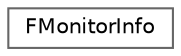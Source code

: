 digraph "Graphical Class Hierarchy"
{
 // INTERACTIVE_SVG=YES
 // LATEX_PDF_SIZE
  bgcolor="transparent";
  edge [fontname=Helvetica,fontsize=10,labelfontname=Helvetica,labelfontsize=10];
  node [fontname=Helvetica,fontsize=10,shape=box,height=0.2,width=0.4];
  rankdir="LR";
  Node0 [id="Node000000",label="FMonitorInfo",height=0.2,width=0.4,color="grey40", fillcolor="white", style="filled",URL="$db/d28/structFMonitorInfo.html",tooltip="Contains info on a physical monitor connected to the display device."];
}
